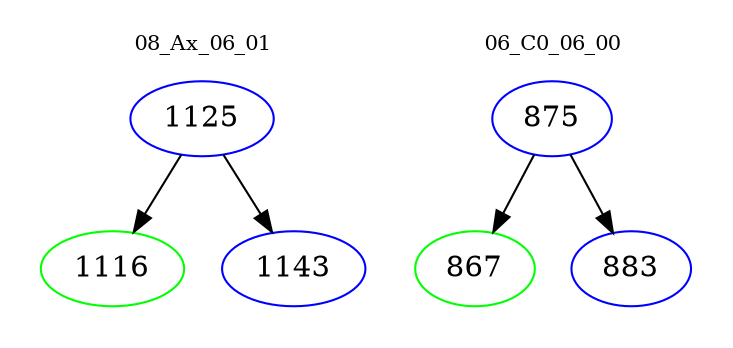 digraph{
subgraph cluster_0 {
color = white
label = "08_Ax_06_01";
fontsize=10;
T0_1125 [label="1125", color="blue"]
T0_1125 -> T0_1116 [color="black"]
T0_1116 [label="1116", color="green"]
T0_1125 -> T0_1143 [color="black"]
T0_1143 [label="1143", color="blue"]
}
subgraph cluster_1 {
color = white
label = "06_C0_06_00";
fontsize=10;
T1_875 [label="875", color="blue"]
T1_875 -> T1_867 [color="black"]
T1_867 [label="867", color="green"]
T1_875 -> T1_883 [color="black"]
T1_883 [label="883", color="blue"]
}
}
